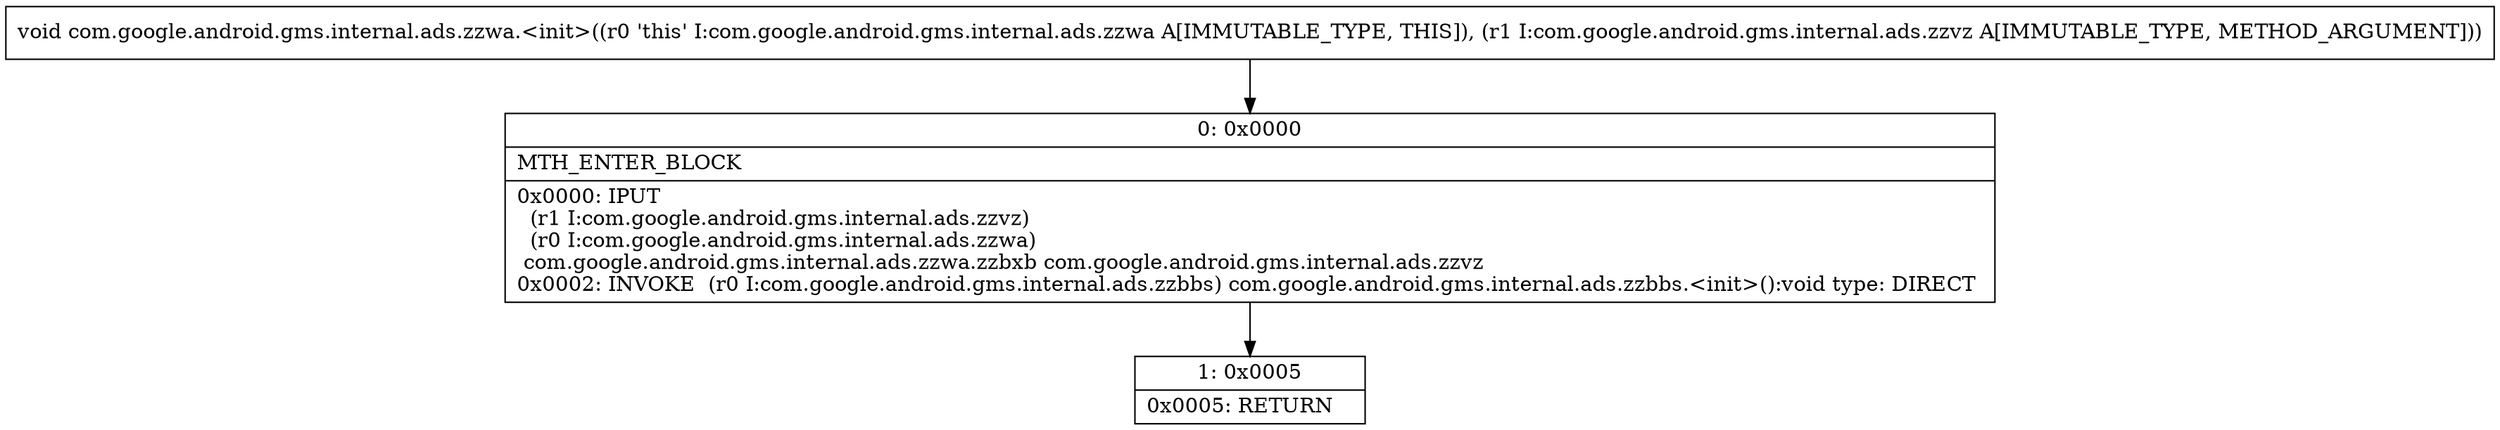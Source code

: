 digraph "CFG forcom.google.android.gms.internal.ads.zzwa.\<init\>(Lcom\/google\/android\/gms\/internal\/ads\/zzvz;)V" {
Node_0 [shape=record,label="{0\:\ 0x0000|MTH_ENTER_BLOCK\l|0x0000: IPUT  \l  (r1 I:com.google.android.gms.internal.ads.zzvz)\l  (r0 I:com.google.android.gms.internal.ads.zzwa)\l com.google.android.gms.internal.ads.zzwa.zzbxb com.google.android.gms.internal.ads.zzvz \l0x0002: INVOKE  (r0 I:com.google.android.gms.internal.ads.zzbbs) com.google.android.gms.internal.ads.zzbbs.\<init\>():void type: DIRECT \l}"];
Node_1 [shape=record,label="{1\:\ 0x0005|0x0005: RETURN   \l}"];
MethodNode[shape=record,label="{void com.google.android.gms.internal.ads.zzwa.\<init\>((r0 'this' I:com.google.android.gms.internal.ads.zzwa A[IMMUTABLE_TYPE, THIS]), (r1 I:com.google.android.gms.internal.ads.zzvz A[IMMUTABLE_TYPE, METHOD_ARGUMENT])) }"];
MethodNode -> Node_0;
Node_0 -> Node_1;
}

